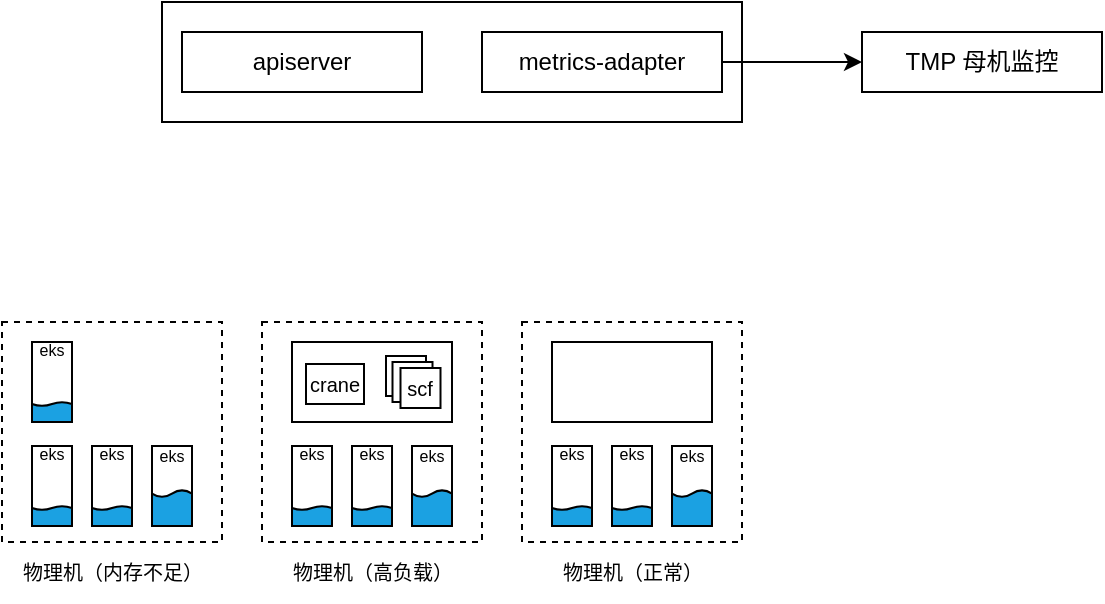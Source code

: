 <mxfile version="24.2.5" type="github">
  <diagram name="第 1 页" id="zitSXmNSvfHHyf0LkOl1">
    <mxGraphModel dx="1242" dy="730" grid="1" gridSize="10" guides="1" tooltips="1" connect="1" arrows="1" fold="1" page="1" pageScale="1" pageWidth="827" pageHeight="1169" math="0" shadow="0">
      <root>
        <mxCell id="0" />
        <mxCell id="1" parent="0" />
        <mxCell id="dqSeUdwMj79d5CSX7N9E-10" value="" style="rounded=0;whiteSpace=wrap;html=1;dashed=1;" vertex="1" parent="1">
          <mxGeometry x="360" y="290" width="110" height="110" as="geometry" />
        </mxCell>
        <mxCell id="dqSeUdwMj79d5CSX7N9E-1" value="" style="rounded=0;whiteSpace=wrap;html=1;" vertex="1" parent="1">
          <mxGeometry x="180" y="130" width="290" height="60" as="geometry" />
        </mxCell>
        <mxCell id="dqSeUdwMj79d5CSX7N9E-6" style="edgeStyle=orthogonalEdgeStyle;rounded=0;orthogonalLoop=1;jettySize=auto;html=1;exitX=1;exitY=0.5;exitDx=0;exitDy=0;entryX=0;entryY=0.5;entryDx=0;entryDy=0;" edge="1" parent="1" source="dqSeUdwMj79d5CSX7N9E-2" target="dqSeUdwMj79d5CSX7N9E-5">
          <mxGeometry relative="1" as="geometry" />
        </mxCell>
        <mxCell id="dqSeUdwMj79d5CSX7N9E-2" value="metrics-adapter" style="rounded=0;whiteSpace=wrap;html=1;" vertex="1" parent="1">
          <mxGeometry x="340" y="145" width="120" height="30" as="geometry" />
        </mxCell>
        <mxCell id="dqSeUdwMj79d5CSX7N9E-5" value="TMP 母机监控" style="rounded=0;whiteSpace=wrap;html=1;" vertex="1" parent="1">
          <mxGeometry x="530" y="145" width="120" height="30" as="geometry" />
        </mxCell>
        <mxCell id="dqSeUdwMj79d5CSX7N9E-7" value="apiserver" style="whiteSpace=wrap;html=1;" vertex="1" parent="1">
          <mxGeometry x="190" y="145" width="120" height="30" as="geometry" />
        </mxCell>
        <mxCell id="dqSeUdwMj79d5CSX7N9E-8" value="" style="rounded=0;whiteSpace=wrap;html=1;" vertex="1" parent="1">
          <mxGeometry x="375" y="352" width="20" height="40" as="geometry" />
        </mxCell>
        <mxCell id="dqSeUdwMj79d5CSX7N9E-9" value="" style="shape=document;whiteSpace=wrap;html=1;boundedLbl=1;rotation=-180;fillColor=#1ba1e2;fontColor=#ffffff;strokeColor=#000000;size=0.2;" vertex="1" parent="1">
          <mxGeometry x="375" y="382" width="20" height="10" as="geometry" />
        </mxCell>
        <mxCell id="dqSeUdwMj79d5CSX7N9E-24" value="" style="rounded=0;whiteSpace=wrap;html=1;" vertex="1" parent="1">
          <mxGeometry x="405" y="352" width="20" height="40" as="geometry" />
        </mxCell>
        <mxCell id="dqSeUdwMj79d5CSX7N9E-25" value="" style="shape=document;whiteSpace=wrap;html=1;boundedLbl=1;rotation=-180;fillColor=#1ba1e2;fontColor=#ffffff;strokeColor=#000000;size=0.2;" vertex="1" parent="1">
          <mxGeometry x="405" y="382" width="20" height="10" as="geometry" />
        </mxCell>
        <mxCell id="dqSeUdwMj79d5CSX7N9E-26" value="" style="rounded=0;whiteSpace=wrap;html=1;" vertex="1" parent="1">
          <mxGeometry x="435" y="352" width="20" height="40" as="geometry" />
        </mxCell>
        <mxCell id="dqSeUdwMj79d5CSX7N9E-27" value="" style="shape=document;whiteSpace=wrap;html=1;boundedLbl=1;rotation=-180;fillColor=#1ba1e2;fontColor=#ffffff;strokeColor=#000000;size=0.2;" vertex="1" parent="1">
          <mxGeometry x="435" y="374" width="20" height="18" as="geometry" />
        </mxCell>
        <mxCell id="dqSeUdwMj79d5CSX7N9E-35" value="" style="rounded=0;whiteSpace=wrap;html=1;" vertex="1" parent="1">
          <mxGeometry x="375" y="300" width="80" height="40" as="geometry" />
        </mxCell>
        <mxCell id="dqSeUdwMj79d5CSX7N9E-36" value="eks" style="text;html=1;align=center;verticalAlign=middle;whiteSpace=wrap;rounded=0;fontSize=8;" vertex="1" parent="1">
          <mxGeometry x="375" y="349" width="20" height="14" as="geometry" />
        </mxCell>
        <mxCell id="dqSeUdwMj79d5CSX7N9E-38" value="eks" style="text;html=1;align=center;verticalAlign=middle;whiteSpace=wrap;rounded=0;fontSize=8;" vertex="1" parent="1">
          <mxGeometry x="405" y="349" width="20" height="14" as="geometry" />
        </mxCell>
        <mxCell id="dqSeUdwMj79d5CSX7N9E-39" value="eks" style="text;html=1;align=center;verticalAlign=middle;whiteSpace=wrap;rounded=0;fontSize=8;" vertex="1" parent="1">
          <mxGeometry x="435" y="350" width="20" height="14" as="geometry" />
        </mxCell>
        <mxCell id="dqSeUdwMj79d5CSX7N9E-40" value="物理机（正常）" style="text;html=1;align=center;verticalAlign=middle;whiteSpace=wrap;rounded=0;fontSize=10;" vertex="1" parent="1">
          <mxGeometry x="377.5" y="400" width="75" height="30" as="geometry" />
        </mxCell>
        <mxCell id="dqSeUdwMj79d5CSX7N9E-41" value="" style="rounded=0;whiteSpace=wrap;html=1;dashed=1;" vertex="1" parent="1">
          <mxGeometry x="230" y="290" width="110" height="110" as="geometry" />
        </mxCell>
        <mxCell id="dqSeUdwMj79d5CSX7N9E-42" value="" style="rounded=0;whiteSpace=wrap;html=1;" vertex="1" parent="1">
          <mxGeometry x="245" y="352" width="20" height="40" as="geometry" />
        </mxCell>
        <mxCell id="dqSeUdwMj79d5CSX7N9E-43" value="" style="shape=document;whiteSpace=wrap;html=1;boundedLbl=1;rotation=-180;fillColor=#1ba1e2;fontColor=#ffffff;strokeColor=#000000;size=0.2;" vertex="1" parent="1">
          <mxGeometry x="245" y="382" width="20" height="10" as="geometry" />
        </mxCell>
        <mxCell id="dqSeUdwMj79d5CSX7N9E-44" value="" style="rounded=0;whiteSpace=wrap;html=1;" vertex="1" parent="1">
          <mxGeometry x="275" y="352" width="20" height="40" as="geometry" />
        </mxCell>
        <mxCell id="dqSeUdwMj79d5CSX7N9E-45" value="" style="shape=document;whiteSpace=wrap;html=1;boundedLbl=1;rotation=-180;fillColor=#1ba1e2;fontColor=#ffffff;strokeColor=#000000;size=0.2;" vertex="1" parent="1">
          <mxGeometry x="275" y="382" width="20" height="10" as="geometry" />
        </mxCell>
        <mxCell id="dqSeUdwMj79d5CSX7N9E-46" value="" style="rounded=0;whiteSpace=wrap;html=1;" vertex="1" parent="1">
          <mxGeometry x="305" y="352" width="20" height="40" as="geometry" />
        </mxCell>
        <mxCell id="dqSeUdwMj79d5CSX7N9E-47" value="" style="shape=document;whiteSpace=wrap;html=1;boundedLbl=1;rotation=-180;fillColor=#1ba1e2;fontColor=#ffffff;strokeColor=#000000;size=0.2;" vertex="1" parent="1">
          <mxGeometry x="305" y="374" width="20" height="18" as="geometry" />
        </mxCell>
        <mxCell id="dqSeUdwMj79d5CSX7N9E-48" value="" style="rounded=0;whiteSpace=wrap;html=1;" vertex="1" parent="1">
          <mxGeometry x="245" y="300" width="80" height="40" as="geometry" />
        </mxCell>
        <mxCell id="dqSeUdwMj79d5CSX7N9E-49" value="eks" style="text;html=1;align=center;verticalAlign=middle;whiteSpace=wrap;rounded=0;fontSize=8;" vertex="1" parent="1">
          <mxGeometry x="245" y="349" width="20" height="14" as="geometry" />
        </mxCell>
        <mxCell id="dqSeUdwMj79d5CSX7N9E-50" value="eks" style="text;html=1;align=center;verticalAlign=middle;whiteSpace=wrap;rounded=0;fontSize=8;" vertex="1" parent="1">
          <mxGeometry x="275" y="349" width="20" height="14" as="geometry" />
        </mxCell>
        <mxCell id="dqSeUdwMj79d5CSX7N9E-51" value="eks" style="text;html=1;align=center;verticalAlign=middle;whiteSpace=wrap;rounded=0;fontSize=8;" vertex="1" parent="1">
          <mxGeometry x="305" y="350" width="20" height="14" as="geometry" />
        </mxCell>
        <mxCell id="dqSeUdwMj79d5CSX7N9E-52" value="物理机（高负载）" style="text;html=1;align=center;verticalAlign=middle;whiteSpace=wrap;rounded=0;fontSize=10;" vertex="1" parent="1">
          <mxGeometry x="233.75" y="400" width="102.5" height="30" as="geometry" />
        </mxCell>
        <mxCell id="dqSeUdwMj79d5CSX7N9E-53" value="" style="rounded=0;whiteSpace=wrap;html=1;dashed=1;" vertex="1" parent="1">
          <mxGeometry x="100" y="290" width="110" height="110" as="geometry" />
        </mxCell>
        <mxCell id="dqSeUdwMj79d5CSX7N9E-54" value="" style="rounded=0;whiteSpace=wrap;html=1;" vertex="1" parent="1">
          <mxGeometry x="115" y="352" width="20" height="40" as="geometry" />
        </mxCell>
        <mxCell id="dqSeUdwMj79d5CSX7N9E-55" value="" style="shape=document;whiteSpace=wrap;html=1;boundedLbl=1;rotation=-180;fillColor=#1ba1e2;fontColor=#ffffff;strokeColor=#000000;size=0.2;" vertex="1" parent="1">
          <mxGeometry x="115" y="382" width="20" height="10" as="geometry" />
        </mxCell>
        <mxCell id="dqSeUdwMj79d5CSX7N9E-56" value="" style="rounded=0;whiteSpace=wrap;html=1;" vertex="1" parent="1">
          <mxGeometry x="145" y="352" width="20" height="40" as="geometry" />
        </mxCell>
        <mxCell id="dqSeUdwMj79d5CSX7N9E-57" value="" style="shape=document;whiteSpace=wrap;html=1;boundedLbl=1;rotation=-180;fillColor=#1ba1e2;fontColor=#ffffff;strokeColor=#000000;size=0.2;" vertex="1" parent="1">
          <mxGeometry x="145" y="382" width="20" height="10" as="geometry" />
        </mxCell>
        <mxCell id="dqSeUdwMj79d5CSX7N9E-58" value="" style="rounded=0;whiteSpace=wrap;html=1;" vertex="1" parent="1">
          <mxGeometry x="175" y="352" width="20" height="40" as="geometry" />
        </mxCell>
        <mxCell id="dqSeUdwMj79d5CSX7N9E-59" value="" style="shape=document;whiteSpace=wrap;html=1;boundedLbl=1;rotation=-180;fillColor=#1ba1e2;fontColor=#ffffff;strokeColor=#000000;size=0.2;" vertex="1" parent="1">
          <mxGeometry x="175" y="374" width="20" height="18" as="geometry" />
        </mxCell>
        <mxCell id="dqSeUdwMj79d5CSX7N9E-61" value="eks" style="text;html=1;align=center;verticalAlign=middle;whiteSpace=wrap;rounded=0;fontSize=8;" vertex="1" parent="1">
          <mxGeometry x="115" y="349" width="20" height="14" as="geometry" />
        </mxCell>
        <mxCell id="dqSeUdwMj79d5CSX7N9E-62" value="eks" style="text;html=1;align=center;verticalAlign=middle;whiteSpace=wrap;rounded=0;fontSize=8;" vertex="1" parent="1">
          <mxGeometry x="145" y="349" width="20" height="14" as="geometry" />
        </mxCell>
        <mxCell id="dqSeUdwMj79d5CSX7N9E-63" value="eks" style="text;html=1;align=center;verticalAlign=middle;whiteSpace=wrap;rounded=0;fontSize=8;" vertex="1" parent="1">
          <mxGeometry x="175" y="350" width="20" height="14" as="geometry" />
        </mxCell>
        <mxCell id="dqSeUdwMj79d5CSX7N9E-64" value="物理机（内存不足）" style="text;html=1;align=center;verticalAlign=middle;whiteSpace=wrap;rounded=0;fontSize=10;" vertex="1" parent="1">
          <mxGeometry x="108.75" y="400" width="92.5" height="30" as="geometry" />
        </mxCell>
        <mxCell id="dqSeUdwMj79d5CSX7N9E-65" value="" style="rounded=0;whiteSpace=wrap;html=1;" vertex="1" parent="1">
          <mxGeometry x="115" y="300" width="20" height="40" as="geometry" />
        </mxCell>
        <mxCell id="dqSeUdwMj79d5CSX7N9E-66" value="eks" style="text;html=1;align=center;verticalAlign=middle;whiteSpace=wrap;rounded=0;fontSize=8;" vertex="1" parent="1">
          <mxGeometry x="115" y="297" width="20" height="14" as="geometry" />
        </mxCell>
        <mxCell id="dqSeUdwMj79d5CSX7N9E-67" value="" style="shape=document;whiteSpace=wrap;html=1;boundedLbl=1;rotation=-180;fillColor=#1ba1e2;fontColor=#ffffff;strokeColor=#000000;size=0.2;" vertex="1" parent="1">
          <mxGeometry x="115" y="330" width="20" height="10" as="geometry" />
        </mxCell>
        <mxCell id="dqSeUdwMj79d5CSX7N9E-68" value="crane" style="rounded=0;whiteSpace=wrap;html=1;fontSize=10;" vertex="1" parent="1">
          <mxGeometry x="252" y="311" width="29" height="20" as="geometry" />
        </mxCell>
        <mxCell id="dqSeUdwMj79d5CSX7N9E-69" value="" style="rounded=0;whiteSpace=wrap;html=1;fontSize=10;" vertex="1" parent="1">
          <mxGeometry x="292" y="307" width="20" height="20" as="geometry" />
        </mxCell>
        <mxCell id="dqSeUdwMj79d5CSX7N9E-74" value="" style="rounded=0;whiteSpace=wrap;html=1;fontSize=10;" vertex="1" parent="1">
          <mxGeometry x="295.25" y="310" width="20" height="20" as="geometry" />
        </mxCell>
        <mxCell id="dqSeUdwMj79d5CSX7N9E-73" value="scf" style="rounded=0;whiteSpace=wrap;html=1;fontSize=10;" vertex="1" parent="1">
          <mxGeometry x="299.25" y="313" width="20" height="20" as="geometry" />
        </mxCell>
      </root>
    </mxGraphModel>
  </diagram>
</mxfile>

